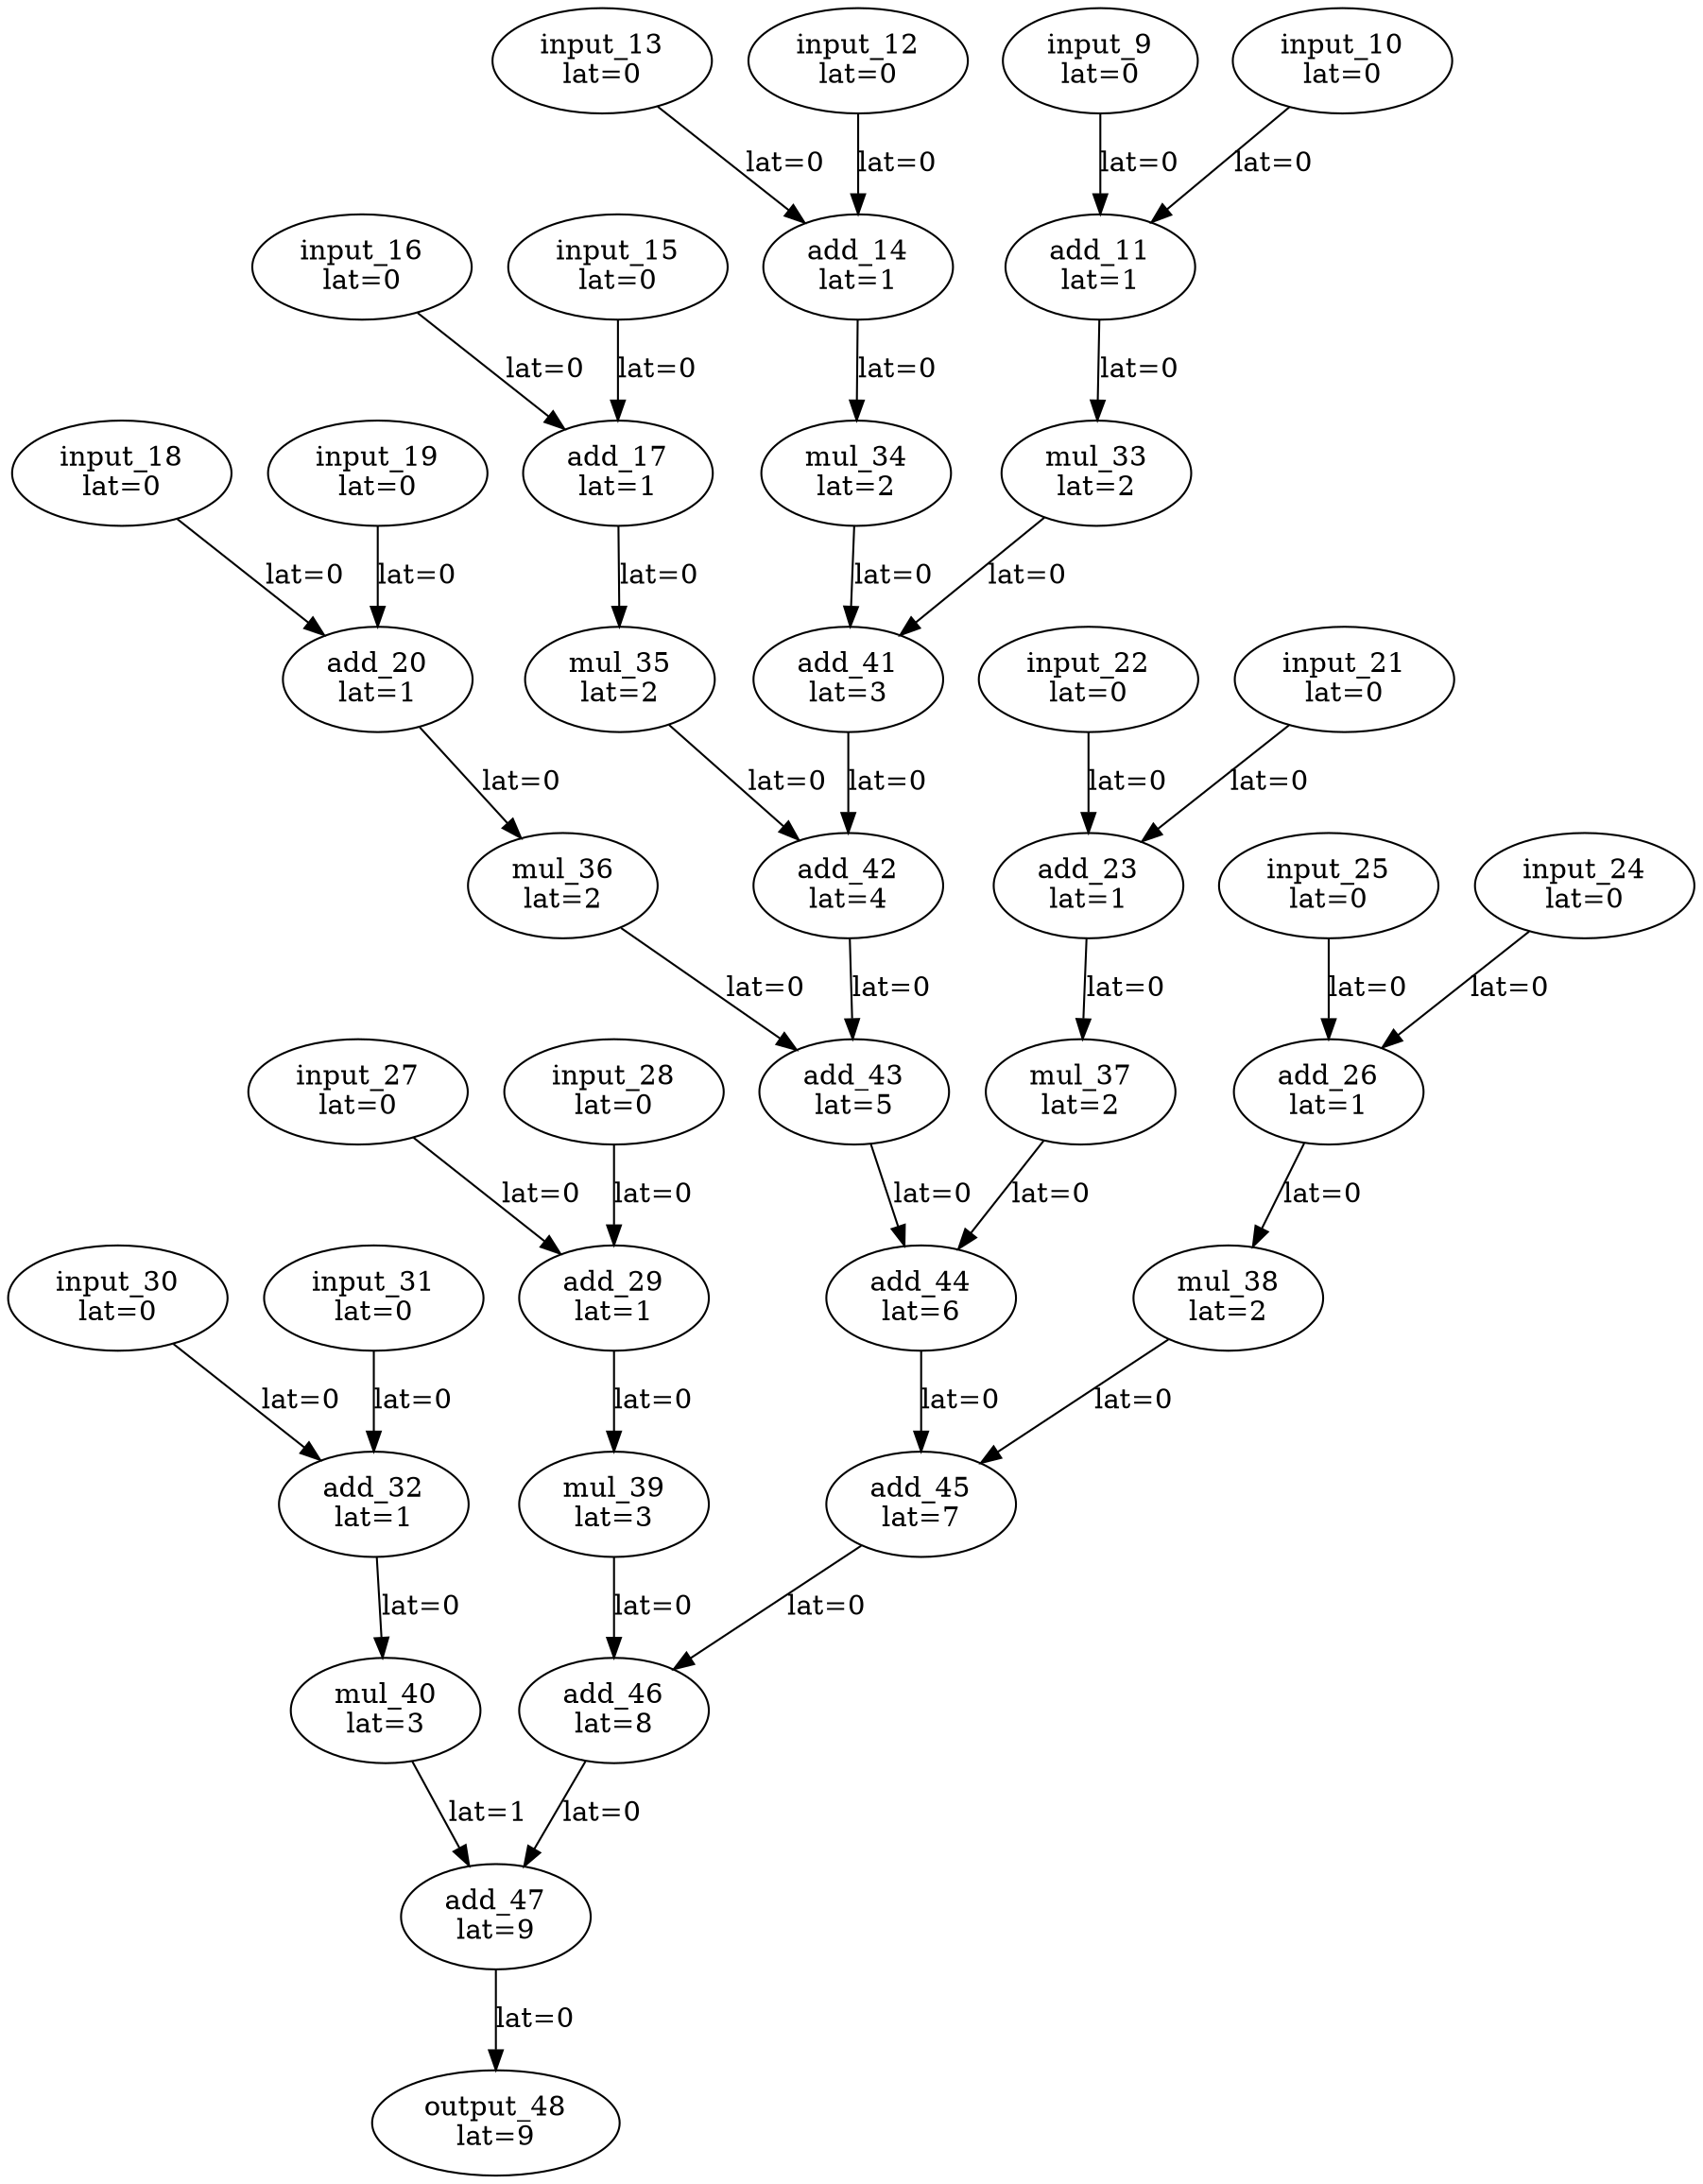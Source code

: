 Digraph G {
"input_9"[label = "\N\nlat=0"];
"input_10"[label = "\N\nlat=0"];
"input_12"[label = "\N\nlat=0"];
"input_13"[label = "\N\nlat=0"];
"input_15"[label = "\N\nlat=0"];
"input_16"[label = "\N\nlat=0"];
"input_18"[label = "\N\nlat=0"];
"input_19"[label = "\N\nlat=0"];
"input_21"[label = "\N\nlat=0"];
"input_22"[label = "\N\nlat=0"];
"input_24"[label = "\N\nlat=0"];
"input_25"[label = "\N\nlat=0"];
"input_27"[label = "\N\nlat=0"];
"input_28"[label = "\N\nlat=0"];
"input_30"[label = "\N\nlat=0"];
"input_31"[label = "\N\nlat=0"];
"output_48"[label = "\N\nlat=9"];
"add_47"->"output_48"[label = "lat=0"];
"add_11"[label = "\N\nlat=1"];
"input_9"->"add_11"[label = "lat=0"];
"input_10"->"add_11"[label = "lat=0"];
"add_14"[label = "\N\nlat=1"];
"input_12"->"add_14"[label = "lat=0"];
"input_13"->"add_14"[label = "lat=0"];
"add_17"[label = "\N\nlat=1"];
"input_15"->"add_17"[label = "lat=0"];
"input_16"->"add_17"[label = "lat=0"];
"add_20"[label = "\N\nlat=1"];
"input_18"->"add_20"[label = "lat=0"];
"input_19"->"add_20"[label = "lat=0"];
"add_23"[label = "\N\nlat=1"];
"input_21"->"add_23"[label = "lat=0"];
"input_22"->"add_23"[label = "lat=0"];
"add_26"[label = "\N\nlat=1"];
"input_24"->"add_26"[label = "lat=0"];
"input_25"->"add_26"[label = "lat=0"];
"add_29"[label = "\N\nlat=1"];
"input_27"->"add_29"[label = "lat=0"];
"input_28"->"add_29"[label = "lat=0"];
"add_32"[label = "\N\nlat=1"];
"input_30"->"add_32"[label = "lat=0"];
"input_31"->"add_32"[label = "lat=0"];
"mul_33"[label = "\N\nlat=2"];
"add_11"->"mul_33"[label = "lat=0"];
"mul_34"[label = "\N\nlat=2"];
"add_14"->"mul_34"[label = "lat=0"];
"mul_35"[label = "\N\nlat=2"];
"add_17"->"mul_35"[label = "lat=0"];
"mul_36"[label = "\N\nlat=2"];
"add_20"->"mul_36"[label = "lat=0"];
"mul_37"[label = "\N\nlat=2"];
"add_23"->"mul_37"[label = "lat=0"];
"mul_38"[label = "\N\nlat=2"];
"add_26"->"mul_38"[label = "lat=0"];
"mul_39"[label = "\N\nlat=3"];
"add_29"->"mul_39"[label = "lat=0"];
"mul_40"[label = "\N\nlat=3"];
"add_32"->"mul_40"[label = "lat=0"];
"add_41"[label = "\N\nlat=3"];
"mul_33"->"add_41"[label = "lat=0"];
"mul_34"->"add_41"[label = "lat=0"];
"add_42"[label = "\N\nlat=4"];
"mul_35"->"add_42"[label = "lat=0"];
"add_41"->"add_42"[label = "lat=0"];
"add_43"[label = "\N\nlat=5"];
"mul_36"->"add_43"[label = "lat=0"];
"add_42"->"add_43"[label = "lat=0"];
"add_44"[label = "\N\nlat=6"];
"mul_37"->"add_44"[label = "lat=0"];
"add_43"->"add_44"[label = "lat=0"];
"add_45"[label = "\N\nlat=7"];
"mul_38"->"add_45"[label = "lat=0"];
"add_44"->"add_45"[label = "lat=0"];
"add_46"[label = "\N\nlat=8"];
"mul_39"->"add_46"[label = "lat=0"];
"add_45"->"add_46"[label = "lat=0"];
"add_47"[label = "\N\nlat=9"];
"mul_40"->"add_47"[label = "lat=1"];
"add_46"->"add_47"[label = "lat=0"];
}
